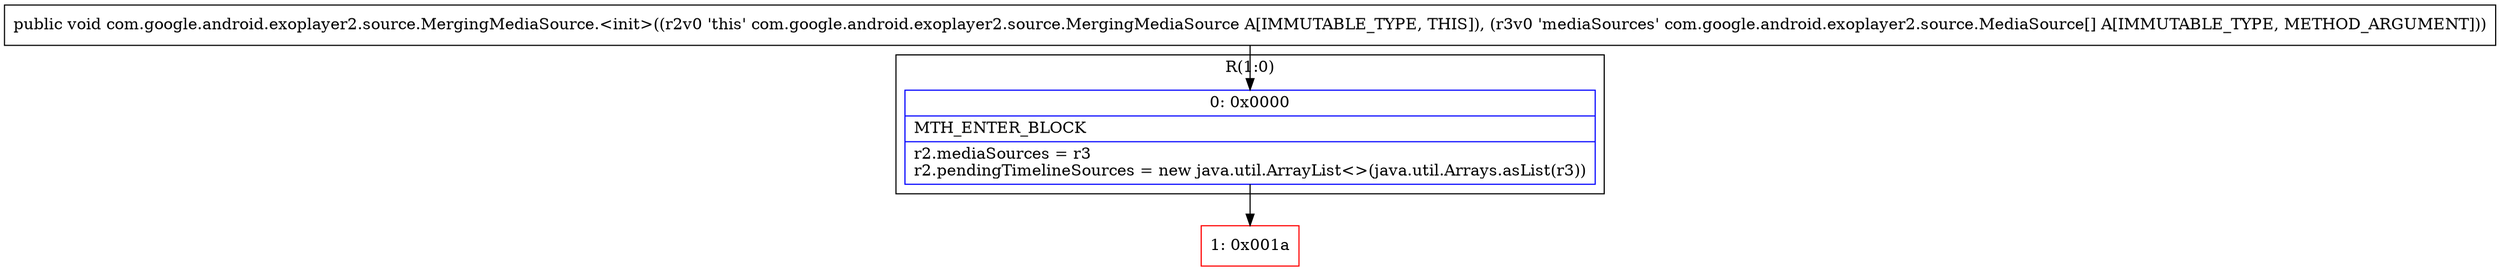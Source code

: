 digraph "CFG forcom.google.android.exoplayer2.source.MergingMediaSource.\<init\>([Lcom\/google\/android\/exoplayer2\/source\/MediaSource;)V" {
subgraph cluster_Region_105422406 {
label = "R(1:0)";
node [shape=record,color=blue];
Node_0 [shape=record,label="{0\:\ 0x0000|MTH_ENTER_BLOCK\l|r2.mediaSources = r3\lr2.pendingTimelineSources = new java.util.ArrayList\<\>(java.util.Arrays.asList(r3))\l}"];
}
Node_1 [shape=record,color=red,label="{1\:\ 0x001a}"];
MethodNode[shape=record,label="{public void com.google.android.exoplayer2.source.MergingMediaSource.\<init\>((r2v0 'this' com.google.android.exoplayer2.source.MergingMediaSource A[IMMUTABLE_TYPE, THIS]), (r3v0 'mediaSources' com.google.android.exoplayer2.source.MediaSource[] A[IMMUTABLE_TYPE, METHOD_ARGUMENT])) }"];
MethodNode -> Node_0;
Node_0 -> Node_1;
}

